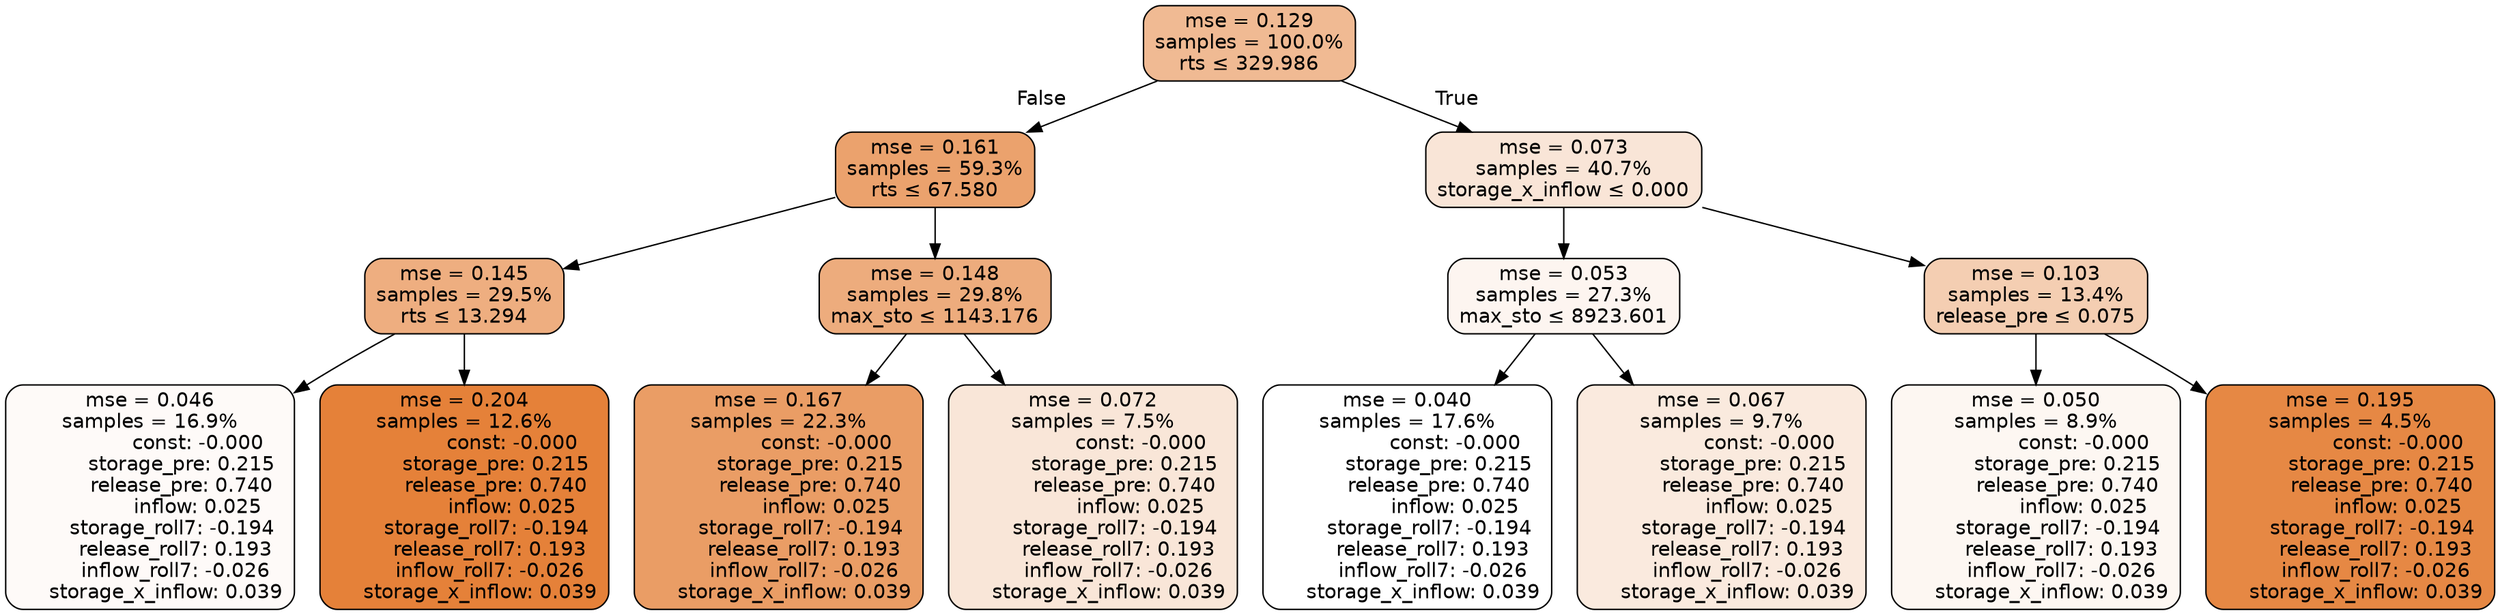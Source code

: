 digraph tree {
node [shape=rectangle, style="filled, rounded", color="black", fontname=helvetica] ;
edge [fontname=helvetica] ;
	"0" [label="mse = 0.129
samples = 100.0%
rts &le; 329.986", fillcolor="#f0ba93"]
	"1" [label="mse = 0.161
samples = 59.3%
rts &le; 67.580", fillcolor="#eba26d"]
	"2" [label="mse = 0.145
samples = 29.5%
rts &le; 13.294", fillcolor="#eeae80"]
	"3" [label="mse = 0.046
samples = 16.9%
               const: -0.000
          storage_pre: 0.215
          release_pre: 0.740
               inflow: 0.025
       storage_roll7: -0.194
        release_roll7: 0.193
        inflow_roll7: -0.026
     storage_x_inflow: 0.039", fillcolor="#fefaf8"]
	"4" [label="mse = 0.204
samples = 12.6%
               const: -0.000
          storage_pre: 0.215
          release_pre: 0.740
               inflow: 0.025
       storage_roll7: -0.194
        release_roll7: 0.193
        inflow_roll7: -0.026
     storage_x_inflow: 0.039", fillcolor="#e58139"]
	"5" [label="mse = 0.148
samples = 29.8%
max_sto &le; 1143.176", fillcolor="#edac7d"]
	"6" [label="mse = 0.167
samples = 22.3%
               const: -0.000
          storage_pre: 0.215
          release_pre: 0.740
               inflow: 0.025
       storage_roll7: -0.194
        release_roll7: 0.193
        inflow_roll7: -0.026
     storage_x_inflow: 0.039", fillcolor="#ea9d65"]
	"7" [label="mse = 0.072
samples = 7.5%
               const: -0.000
          storage_pre: 0.215
          release_pre: 0.740
               inflow: 0.025
       storage_roll7: -0.194
        release_roll7: 0.193
        inflow_roll7: -0.026
     storage_x_inflow: 0.039", fillcolor="#f9e6d8"]
	"8" [label="mse = 0.073
samples = 40.7%
storage_x_inflow &le; 0.000", fillcolor="#f9e5d7"]
	"9" [label="mse = 0.053
samples = 27.3%
max_sto &le; 8923.601", fillcolor="#fdf5f0"]
	"10" [label="mse = 0.040
samples = 17.6%
               const: -0.000
          storage_pre: 0.215
          release_pre: 0.740
               inflow: 0.025
       storage_roll7: -0.194
        release_roll7: 0.193
        inflow_roll7: -0.026
     storage_x_inflow: 0.039", fillcolor="#ffffff"]
	"11" [label="mse = 0.067
samples = 9.7%
               const: -0.000
          storage_pre: 0.215
          release_pre: 0.740
               inflow: 0.025
       storage_roll7: -0.194
        release_roll7: 0.193
        inflow_roll7: -0.026
     storage_x_inflow: 0.039", fillcolor="#faeade"]
	"12" [label="mse = 0.103
samples = 13.4%
release_pre &le; 0.075", fillcolor="#f4ceb2"]
	"13" [label="mse = 0.050
samples = 8.9%
               const: -0.000
          storage_pre: 0.215
          release_pre: 0.740
               inflow: 0.025
       storage_roll7: -0.194
        release_roll7: 0.193
        inflow_roll7: -0.026
     storage_x_inflow: 0.039", fillcolor="#fdf7f2"]
	"14" [label="mse = 0.195
samples = 4.5%
               const: -0.000
          storage_pre: 0.215
          release_pre: 0.740
               inflow: 0.025
       storage_roll7: -0.194
        release_roll7: 0.193
        inflow_roll7: -0.026
     storage_x_inflow: 0.039", fillcolor="#e68844"]

	"0" -> "1" [labeldistance=2.5, labelangle=45, headlabel="False"]
	"1" -> "2"
	"2" -> "3"
	"2" -> "4"
	"1" -> "5"
	"5" -> "6"
	"5" -> "7"
	"0" -> "8" [labeldistance=2.5, labelangle=-45, headlabel="True"]
	"8" -> "9"
	"9" -> "10"
	"9" -> "11"
	"8" -> "12"
	"12" -> "13"
	"12" -> "14"
}